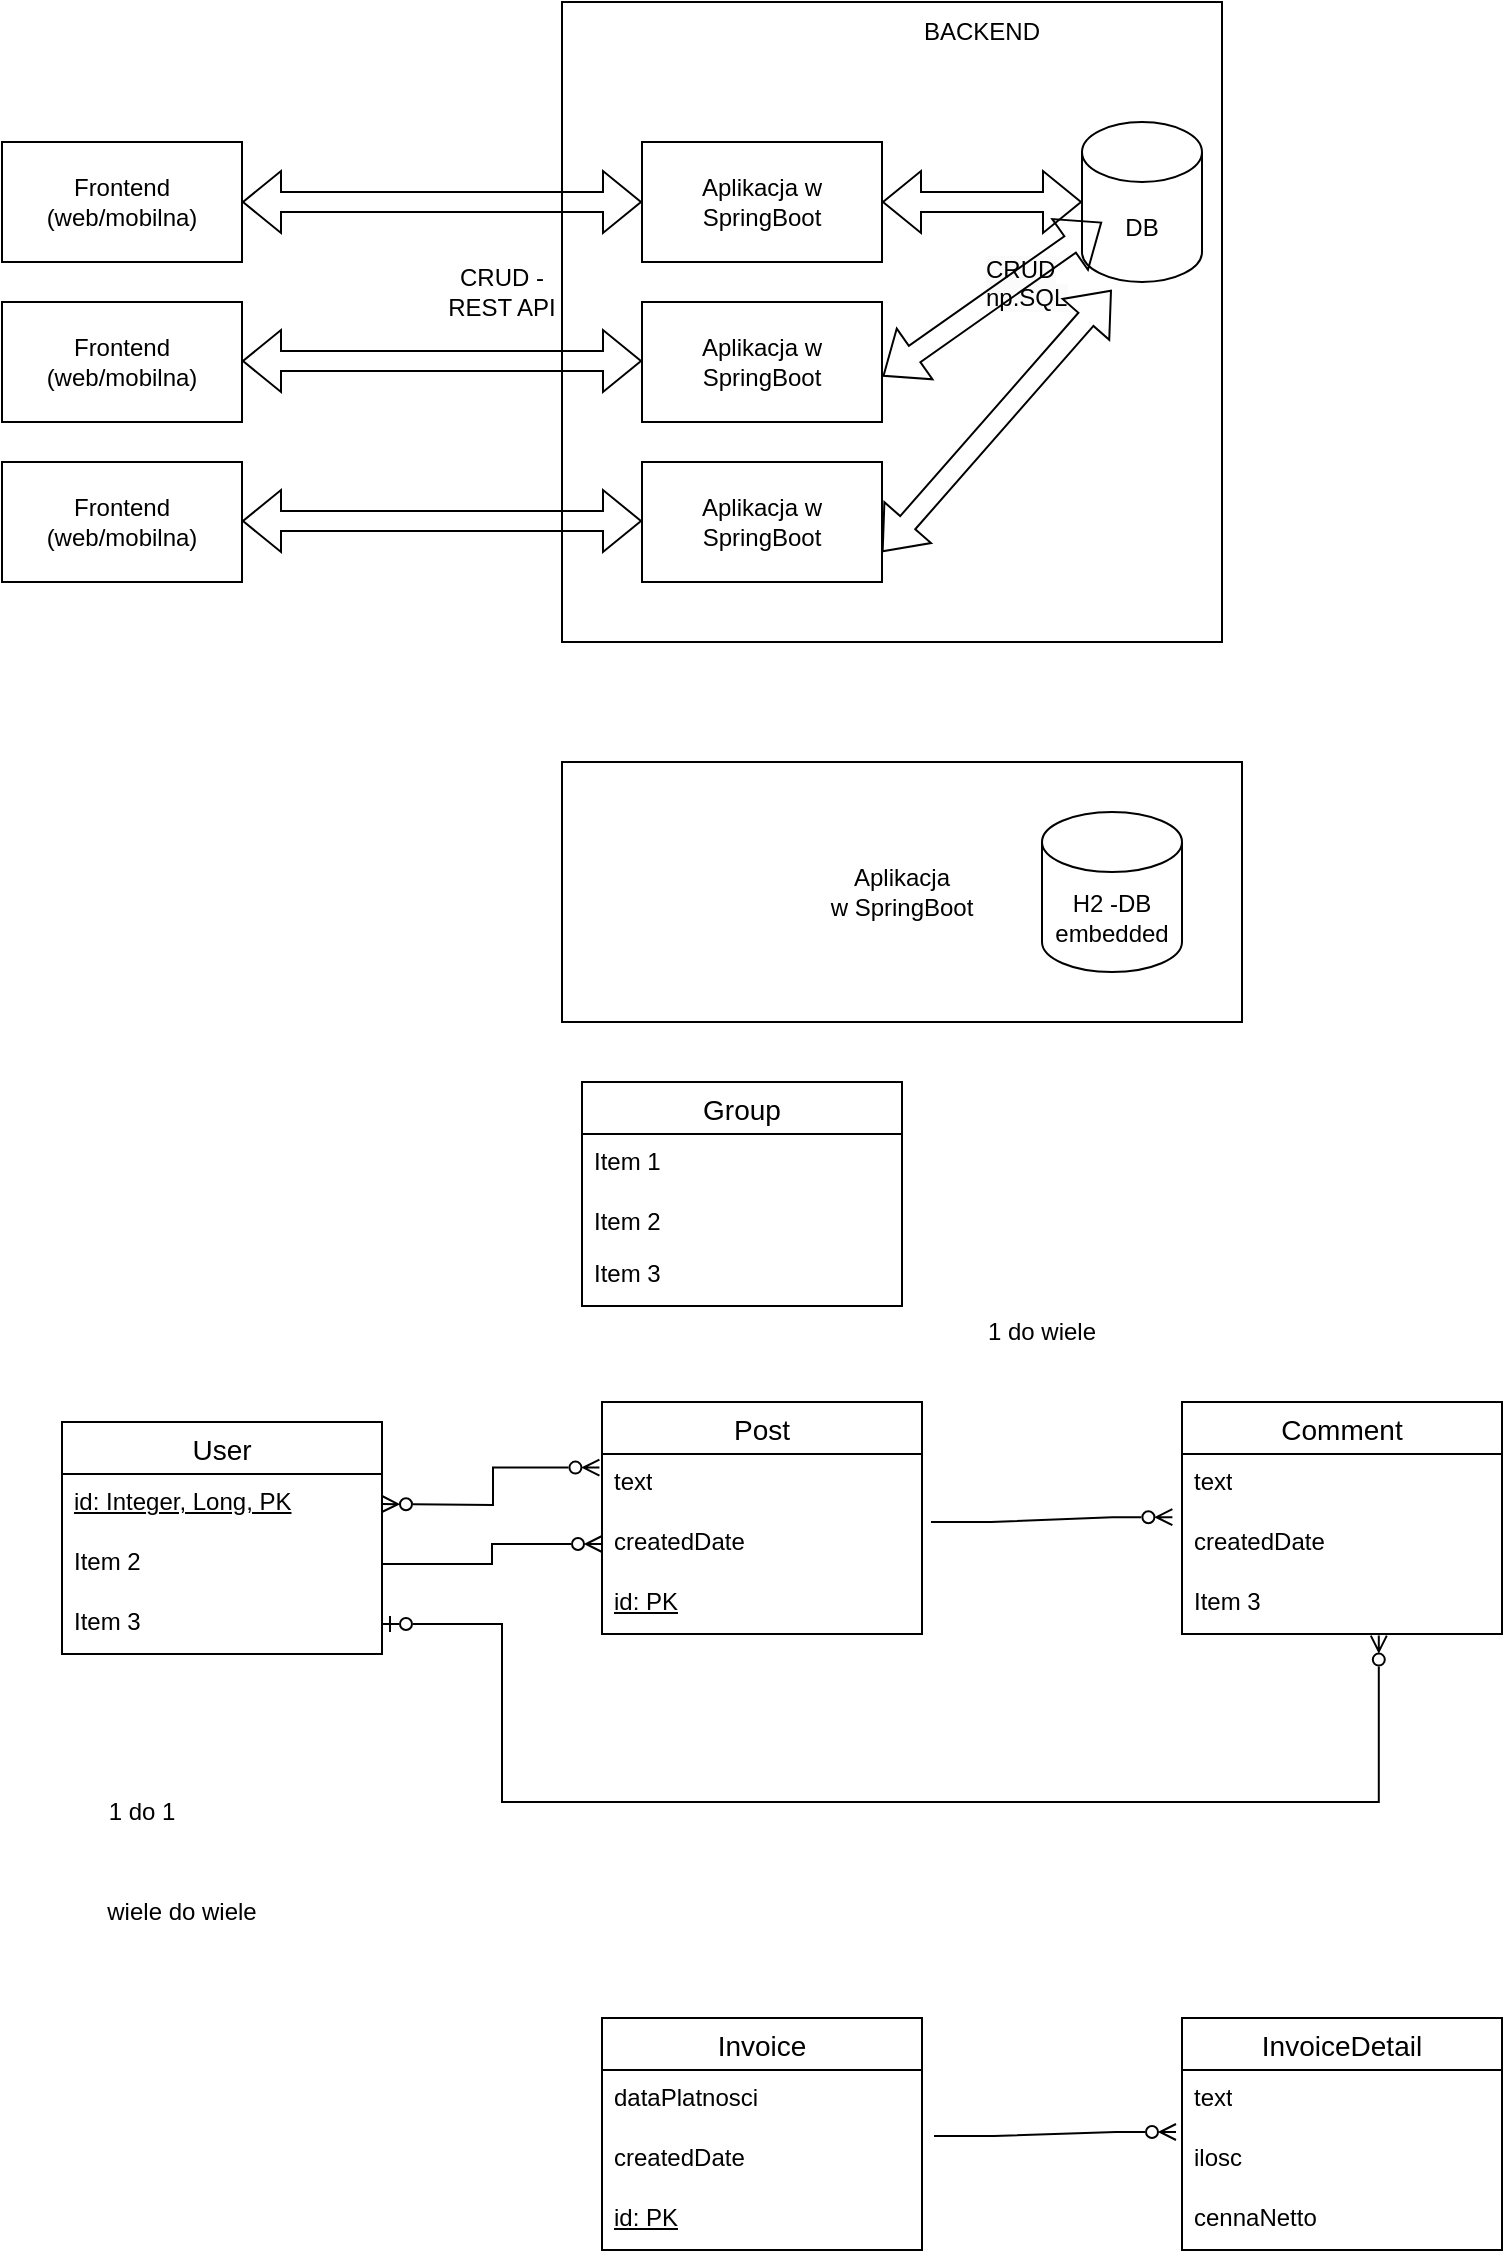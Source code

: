 <mxfile version="21.0.2" type="device"><diagram id="_tIUEeuETnLUZo8RzhHO" name="Strona-1"><mxGraphModel dx="1050" dy="590" grid="0" gridSize="10" guides="1" tooltips="1" connect="1" arrows="1" fold="1" page="0" pageScale="1" pageWidth="827" pageHeight="1169" math="0" shadow="0"><root><mxCell id="0"/><mxCell id="1" parent="0"/><mxCell id="fTLFproHHvTU2hqVz_ET-5" value="" style="rounded=0;whiteSpace=wrap;html=1;" parent="1" vertex="1"><mxGeometry x="340" y="40" width="330" height="320" as="geometry"/></mxCell><mxCell id="fTLFproHHvTU2hqVz_ET-1" value="Frontend&lt;br&gt;(web/mobilna)" style="rounded=0;whiteSpace=wrap;html=1;" parent="1" vertex="1"><mxGeometry x="60" y="110" width="120" height="60" as="geometry"/></mxCell><mxCell id="fTLFproHHvTU2hqVz_ET-2" value="Aplikacja w SpringBoot" style="rounded=0;whiteSpace=wrap;html=1;" parent="1" vertex="1"><mxGeometry x="380" y="110" width="120" height="60" as="geometry"/></mxCell><mxCell id="fTLFproHHvTU2hqVz_ET-3" value="DB" style="shape=cylinder3;whiteSpace=wrap;html=1;boundedLbl=1;backgroundOutline=1;size=15;" parent="1" vertex="1"><mxGeometry x="600" y="100" width="60" height="80" as="geometry"/></mxCell><mxCell id="fTLFproHHvTU2hqVz_ET-6" value="BACKEND" style="text;html=1;strokeColor=none;fillColor=none;align=center;verticalAlign=middle;whiteSpace=wrap;rounded=0;" parent="1" vertex="1"><mxGeometry x="520" y="40" width="60" height="30" as="geometry"/></mxCell><mxCell id="fTLFproHHvTU2hqVz_ET-7" value="" style="shape=flexArrow;endArrow=classic;startArrow=classic;html=1;rounded=0;exitX=1;exitY=0.5;exitDx=0;exitDy=0;entryX=0;entryY=0.5;entryDx=0;entryDy=0;" parent="1" source="fTLFproHHvTU2hqVz_ET-1" target="fTLFproHHvTU2hqVz_ET-2" edge="1"><mxGeometry width="100" height="100" relative="1" as="geometry"><mxPoint x="360" y="360" as="sourcePoint"/><mxPoint x="460" y="260" as="targetPoint"/></mxGeometry></mxCell><mxCell id="fTLFproHHvTU2hqVz_ET-8" value="" style="shape=flexArrow;endArrow=classic;startArrow=classic;html=1;rounded=0;entryX=0;entryY=0.5;entryDx=0;entryDy=0;entryPerimeter=0;exitX=1;exitY=0.5;exitDx=0;exitDy=0;" parent="1" source="fTLFproHHvTU2hqVz_ET-2" target="fTLFproHHvTU2hqVz_ET-3" edge="1"><mxGeometry width="100" height="100" relative="1" as="geometry"><mxPoint x="430" y="360" as="sourcePoint"/><mxPoint x="530" y="260" as="targetPoint"/></mxGeometry></mxCell><mxCell id="fTLFproHHvTU2hqVz_ET-9" value="CRUD" style="text;html=1;strokeColor=none;fillColor=none;align=center;verticalAlign=middle;whiteSpace=wrap;rounded=0;" parent="1" vertex="1"><mxGeometry x="60" y="180" width="60" height="30" as="geometry"/></mxCell><mxCell id="fTLFproHHvTU2hqVz_ET-11" value="&lt;span style=&quot;color: rgb(0, 0, 0); font-family: Helvetica; font-size: 12px; font-style: normal; font-variant-ligatures: normal; font-variant-caps: normal; font-weight: 400; letter-spacing: normal; orphans: 2; text-align: center; text-indent: 0px; text-transform: none; widows: 2; word-spacing: 0px; -webkit-text-stroke-width: 0px; background-color: rgb(251, 251, 251); text-decoration-thickness: initial; text-decoration-style: initial; text-decoration-color: initial; float: none; display: inline !important;&quot;&gt;CRUD&lt;br&gt;np.SQL&lt;br&gt;&lt;/span&gt;" style="text;whiteSpace=wrap;html=1;" parent="1" vertex="1"><mxGeometry x="550" y="160" width="40" height="30" as="geometry"/></mxCell><mxCell id="KwVyADNJQMfcYTY9GGfO-8" value="" style="group" vertex="1" connectable="0" parent="1"><mxGeometry x="340" y="420" width="340" height="130" as="geometry"/></mxCell><mxCell id="KwVyADNJQMfcYTY9GGfO-2" value="Aplikacja &lt;br&gt;w SpringBoot" style="rounded=0;whiteSpace=wrap;html=1;" vertex="1" parent="KwVyADNJQMfcYTY9GGfO-8"><mxGeometry width="340" height="130" as="geometry"/></mxCell><mxCell id="KwVyADNJQMfcYTY9GGfO-3" value="H2 -DB&lt;br&gt;embedded" style="shape=cylinder3;whiteSpace=wrap;html=1;boundedLbl=1;backgroundOutline=1;size=15;" vertex="1" parent="KwVyADNJQMfcYTY9GGfO-8"><mxGeometry x="240" y="25" width="70" height="80" as="geometry"/></mxCell><mxCell id="KwVyADNJQMfcYTY9GGfO-12" value="Aplikacja w SpringBoot" style="rounded=0;whiteSpace=wrap;html=1;" vertex="1" parent="1"><mxGeometry x="380" y="190" width="120" height="60" as="geometry"/></mxCell><mxCell id="KwVyADNJQMfcYTY9GGfO-13" value="Aplikacja w SpringBoot" style="rounded=0;whiteSpace=wrap;html=1;" vertex="1" parent="1"><mxGeometry x="380" y="270" width="120" height="60" as="geometry"/></mxCell><mxCell id="KwVyADNJQMfcYTY9GGfO-14" value="" style="shape=flexArrow;endArrow=classic;startArrow=classic;html=1;rounded=0;exitX=1;exitY=0.5;exitDx=0;exitDy=0;entryX=0;entryY=0.5;entryDx=0;entryDy=0;" edge="1" parent="1"><mxGeometry width="100" height="100" relative="1" as="geometry"><mxPoint x="180" y="219.5" as="sourcePoint"/><mxPoint x="380" y="219.5" as="targetPoint"/></mxGeometry></mxCell><mxCell id="KwVyADNJQMfcYTY9GGfO-15" value="" style="shape=flexArrow;endArrow=classic;startArrow=classic;html=1;rounded=0;exitX=1;exitY=0.5;exitDx=0;exitDy=0;entryX=0;entryY=0.5;entryDx=0;entryDy=0;" edge="1" parent="1"><mxGeometry width="100" height="100" relative="1" as="geometry"><mxPoint x="180" y="299.5" as="sourcePoint"/><mxPoint x="380" y="299.5" as="targetPoint"/></mxGeometry></mxCell><mxCell id="KwVyADNJQMfcYTY9GGfO-17" value="Frontend&lt;br&gt;(web/mobilna)" style="rounded=0;whiteSpace=wrap;html=1;" vertex="1" parent="1"><mxGeometry x="60" y="190" width="120" height="60" as="geometry"/></mxCell><mxCell id="KwVyADNJQMfcYTY9GGfO-18" value="Frontend&lt;br&gt;(web/mobilna)" style="rounded=0;whiteSpace=wrap;html=1;" vertex="1" parent="1"><mxGeometry x="60" y="270" width="120" height="60" as="geometry"/></mxCell><mxCell id="KwVyADNJQMfcYTY9GGfO-19" value="" style="shape=flexArrow;endArrow=classic;startArrow=classic;html=1;rounded=0;entryX=0;entryY=0.5;entryDx=0;entryDy=0;entryPerimeter=0;exitX=1.003;exitY=0.62;exitDx=0;exitDy=0;exitPerimeter=0;" edge="1" parent="1" source="KwVyADNJQMfcYTY9GGfO-12"><mxGeometry width="100" height="100" relative="1" as="geometry"><mxPoint x="510" y="150" as="sourcePoint"/><mxPoint x="610" y="150" as="targetPoint"/></mxGeometry></mxCell><mxCell id="KwVyADNJQMfcYTY9GGfO-20" value="" style="shape=flexArrow;endArrow=classic;startArrow=classic;html=1;rounded=0;entryX=0.247;entryY=1.05;entryDx=0;entryDy=0;entryPerimeter=0;exitX=1;exitY=0.75;exitDx=0;exitDy=0;" edge="1" parent="1" source="KwVyADNJQMfcYTY9GGfO-13" target="fTLFproHHvTU2hqVz_ET-3"><mxGeometry width="100" height="100" relative="1" as="geometry"><mxPoint x="520" y="160" as="sourcePoint"/><mxPoint x="620" y="160" as="targetPoint"/></mxGeometry></mxCell><mxCell id="KwVyADNJQMfcYTY9GGfO-34" value="Post" style="swimlane;fontStyle=0;childLayout=stackLayout;horizontal=1;startSize=26;horizontalStack=0;resizeParent=1;resizeParentMax=0;resizeLast=0;collapsible=1;marginBottom=0;align=center;fontSize=14;" vertex="1" parent="1"><mxGeometry x="360" y="740" width="160" height="116" as="geometry"/></mxCell><mxCell id="KwVyADNJQMfcYTY9GGfO-35" value="text" style="text;strokeColor=none;fillColor=none;spacingLeft=4;spacingRight=4;overflow=hidden;rotatable=0;points=[[0,0.5],[1,0.5]];portConstraint=eastwest;fontSize=12;whiteSpace=wrap;html=1;" vertex="1" parent="KwVyADNJQMfcYTY9GGfO-34"><mxGeometry y="26" width="160" height="30" as="geometry"/></mxCell><mxCell id="KwVyADNJQMfcYTY9GGfO-36" value="createdDate" style="text;strokeColor=none;fillColor=none;spacingLeft=4;spacingRight=4;overflow=hidden;rotatable=0;points=[[0,0.5],[1,0.5]];portConstraint=eastwest;fontSize=12;whiteSpace=wrap;html=1;" vertex="1" parent="KwVyADNJQMfcYTY9GGfO-34"><mxGeometry y="56" width="160" height="30" as="geometry"/></mxCell><mxCell id="KwVyADNJQMfcYTY9GGfO-37" value="&lt;u&gt;id: PK&lt;/u&gt;" style="text;strokeColor=none;fillColor=none;spacingLeft=4;spacingRight=4;overflow=hidden;rotatable=0;points=[[0,0.5],[1,0.5]];portConstraint=eastwest;fontSize=12;whiteSpace=wrap;html=1;" vertex="1" parent="KwVyADNJQMfcYTY9GGfO-34"><mxGeometry y="86" width="160" height="30" as="geometry"/></mxCell><mxCell id="KwVyADNJQMfcYTY9GGfO-38" value="Comment" style="swimlane;fontStyle=0;childLayout=stackLayout;horizontal=1;startSize=26;horizontalStack=0;resizeParent=1;resizeParentMax=0;resizeLast=0;collapsible=1;marginBottom=0;align=center;fontSize=14;" vertex="1" parent="1"><mxGeometry x="650" y="740" width="160" height="116" as="geometry"/></mxCell><mxCell id="KwVyADNJQMfcYTY9GGfO-39" value="text" style="text;strokeColor=none;fillColor=none;spacingLeft=4;spacingRight=4;overflow=hidden;rotatable=0;points=[[0,0.5],[1,0.5]];portConstraint=eastwest;fontSize=12;whiteSpace=wrap;html=1;" vertex="1" parent="KwVyADNJQMfcYTY9GGfO-38"><mxGeometry y="26" width="160" height="30" as="geometry"/></mxCell><mxCell id="KwVyADNJQMfcYTY9GGfO-40" value="createdDate" style="text;strokeColor=none;fillColor=none;spacingLeft=4;spacingRight=4;overflow=hidden;rotatable=0;points=[[0,0.5],[1,0.5]];portConstraint=eastwest;fontSize=12;whiteSpace=wrap;html=1;" vertex="1" parent="KwVyADNJQMfcYTY9GGfO-38"><mxGeometry y="56" width="160" height="30" as="geometry"/></mxCell><mxCell id="KwVyADNJQMfcYTY9GGfO-41" value="Item 3" style="text;strokeColor=none;fillColor=none;spacingLeft=4;spacingRight=4;overflow=hidden;rotatable=0;points=[[0,0.5],[1,0.5]];portConstraint=eastwest;fontSize=12;whiteSpace=wrap;html=1;" vertex="1" parent="KwVyADNJQMfcYTY9GGfO-38"><mxGeometry y="86" width="160" height="30" as="geometry"/></mxCell><mxCell id="KwVyADNJQMfcYTY9GGfO-46" value="CRUD - REST API" style="text;html=1;strokeColor=none;fillColor=none;align=center;verticalAlign=middle;whiteSpace=wrap;rounded=0;" vertex="1" parent="1"><mxGeometry x="280" y="170" width="60" height="30" as="geometry"/></mxCell><mxCell id="KwVyADNJQMfcYTY9GGfO-48" value="1 do wiele" style="text;html=1;strokeColor=none;fillColor=none;align=center;verticalAlign=middle;whiteSpace=wrap;rounded=0;" vertex="1" parent="1"><mxGeometry x="550" y="690" width="60" height="30" as="geometry"/></mxCell><mxCell id="KwVyADNJQMfcYTY9GGfO-51" value="" style="edgeStyle=entityRelationEdgeStyle;fontSize=12;html=1;endArrow=ERzeroToMany;rounded=0;entryX=-0.03;entryY=0.053;entryDx=0;entryDy=0;entryPerimeter=0;exitX=1.028;exitY=0.133;exitDx=0;exitDy=0;exitPerimeter=0;endFill=0;startArrow=none;startFill=0;" edge="1" parent="1" source="KwVyADNJQMfcYTY9GGfO-36" target="KwVyADNJQMfcYTY9GGfO-40"><mxGeometry width="100" height="100" relative="1" as="geometry"><mxPoint x="540" y="950" as="sourcePoint"/><mxPoint x="640" y="850" as="targetPoint"/></mxGeometry></mxCell><mxCell id="KwVyADNJQMfcYTY9GGfO-59" value="User" style="swimlane;fontStyle=0;childLayout=stackLayout;horizontal=1;startSize=26;horizontalStack=0;resizeParent=1;resizeParentMax=0;resizeLast=0;collapsible=1;marginBottom=0;align=center;fontSize=14;" vertex="1" parent="1"><mxGeometry x="90" y="750" width="160" height="116" as="geometry"/></mxCell><mxCell id="KwVyADNJQMfcYTY9GGfO-60" value="&lt;u&gt;id: Integer, Long, PK&lt;/u&gt;" style="text;strokeColor=none;fillColor=none;spacingLeft=4;spacingRight=4;overflow=hidden;rotatable=0;points=[[0,0.5],[1,0.5]];portConstraint=eastwest;fontSize=12;whiteSpace=wrap;html=1;" vertex="1" parent="KwVyADNJQMfcYTY9GGfO-59"><mxGeometry y="26" width="160" height="30" as="geometry"/></mxCell><mxCell id="KwVyADNJQMfcYTY9GGfO-61" value="Item 2" style="text;strokeColor=none;fillColor=none;spacingLeft=4;spacingRight=4;overflow=hidden;rotatable=0;points=[[0,0.5],[1,0.5]];portConstraint=eastwest;fontSize=12;whiteSpace=wrap;html=1;" vertex="1" parent="KwVyADNJQMfcYTY9GGfO-59"><mxGeometry y="56" width="160" height="30" as="geometry"/></mxCell><mxCell id="KwVyADNJQMfcYTY9GGfO-62" value="Item 3" style="text;strokeColor=none;fillColor=none;spacingLeft=4;spacingRight=4;overflow=hidden;rotatable=0;points=[[0,0.5],[1,0.5]];portConstraint=eastwest;fontSize=12;whiteSpace=wrap;html=1;" vertex="1" parent="KwVyADNJQMfcYTY9GGfO-59"><mxGeometry y="86" width="160" height="30" as="geometry"/></mxCell><mxCell id="KwVyADNJQMfcYTY9GGfO-63" value="1 do 1" style="text;html=1;strokeColor=none;fillColor=none;align=center;verticalAlign=middle;whiteSpace=wrap;rounded=0;" vertex="1" parent="1"><mxGeometry x="100" y="930" width="60" height="30" as="geometry"/></mxCell><mxCell id="KwVyADNJQMfcYTY9GGfO-64" value="wiele do wiele" style="text;html=1;strokeColor=none;fillColor=none;align=center;verticalAlign=middle;whiteSpace=wrap;rounded=0;" vertex="1" parent="1"><mxGeometry x="100" y="980" width="100" height="30" as="geometry"/></mxCell><mxCell id="KwVyADNJQMfcYTY9GGfO-66" style="edgeStyle=orthogonalEdgeStyle;rounded=0;orthogonalLoop=1;jettySize=auto;html=1;exitX=1;exitY=0.5;exitDx=0;exitDy=0;entryX=0;entryY=0.5;entryDx=0;entryDy=0;endArrow=ERzeroToMany;endFill=0;" edge="1" parent="1" source="KwVyADNJQMfcYTY9GGfO-61" target="KwVyADNJQMfcYTY9GGfO-36"><mxGeometry relative="1" as="geometry"/></mxCell><mxCell id="KwVyADNJQMfcYTY9GGfO-67" style="edgeStyle=orthogonalEdgeStyle;rounded=0;orthogonalLoop=1;jettySize=auto;html=1;entryX=0.615;entryY=1.027;entryDx=0;entryDy=0;entryPerimeter=0;endArrow=ERzeroToMany;endFill=0;startArrow=ERzeroToOne;startFill=0;" edge="1" parent="1" source="KwVyADNJQMfcYTY9GGfO-62" target="KwVyADNJQMfcYTY9GGfO-41"><mxGeometry relative="1" as="geometry"><Array as="points"><mxPoint x="310" y="851"/><mxPoint x="310" y="940"/><mxPoint x="748" y="940"/></Array></mxGeometry></mxCell><mxCell id="KwVyADNJQMfcYTY9GGfO-68" value="Group" style="swimlane;fontStyle=0;childLayout=stackLayout;horizontal=1;startSize=26;horizontalStack=0;resizeParent=1;resizeParentMax=0;resizeLast=0;collapsible=1;marginBottom=0;align=center;fontSize=14;" vertex="1" parent="1"><mxGeometry x="350" y="580" width="160" height="112" as="geometry"/></mxCell><mxCell id="KwVyADNJQMfcYTY9GGfO-69" value="Item 1" style="text;strokeColor=none;fillColor=none;spacingLeft=4;spacingRight=4;overflow=hidden;rotatable=0;points=[[0,0.5],[1,0.5]];portConstraint=eastwest;fontSize=12;whiteSpace=wrap;html=1;" vertex="1" parent="KwVyADNJQMfcYTY9GGfO-68"><mxGeometry y="26" width="160" height="30" as="geometry"/></mxCell><mxCell id="KwVyADNJQMfcYTY9GGfO-70" value="Item 2" style="text;strokeColor=none;fillColor=none;spacingLeft=4;spacingRight=4;overflow=hidden;rotatable=0;points=[[0,0.5],[1,0.5]];portConstraint=eastwest;fontSize=12;whiteSpace=wrap;html=1;" vertex="1" parent="KwVyADNJQMfcYTY9GGfO-68"><mxGeometry y="56" width="160" height="26" as="geometry"/></mxCell><mxCell id="KwVyADNJQMfcYTY9GGfO-71" value="Item 3" style="text;strokeColor=none;fillColor=none;spacingLeft=4;spacingRight=4;overflow=hidden;rotatable=0;points=[[0,0.5],[1,0.5]];portConstraint=eastwest;fontSize=12;whiteSpace=wrap;html=1;" vertex="1" parent="KwVyADNJQMfcYTY9GGfO-68"><mxGeometry y="82" width="160" height="30" as="geometry"/></mxCell><mxCell id="KwVyADNJQMfcYTY9GGfO-72" style="edgeStyle=orthogonalEdgeStyle;rounded=0;orthogonalLoop=1;jettySize=auto;html=1;entryX=-0.008;entryY=0.227;entryDx=0;entryDy=0;entryPerimeter=0;endArrow=ERzeroToMany;endFill=0;startArrow=ERzeroToMany;startFill=0;" edge="1" parent="1" target="KwVyADNJQMfcYTY9GGfO-35"><mxGeometry relative="1" as="geometry"><mxPoint x="250" y="791" as="sourcePoint"/></mxGeometry></mxCell><mxCell id="KwVyADNJQMfcYTY9GGfO-82" value="Invoice" style="swimlane;fontStyle=0;childLayout=stackLayout;horizontal=1;startSize=26;horizontalStack=0;resizeParent=1;resizeParentMax=0;resizeLast=0;collapsible=1;marginBottom=0;align=center;fontSize=14;" vertex="1" parent="1"><mxGeometry x="360" y="1048" width="160" height="116" as="geometry"/></mxCell><mxCell id="KwVyADNJQMfcYTY9GGfO-83" value="dataPlatnosci" style="text;strokeColor=none;fillColor=none;spacingLeft=4;spacingRight=4;overflow=hidden;rotatable=0;points=[[0,0.5],[1,0.5]];portConstraint=eastwest;fontSize=12;whiteSpace=wrap;html=1;" vertex="1" parent="KwVyADNJQMfcYTY9GGfO-82"><mxGeometry y="26" width="160" height="30" as="geometry"/></mxCell><mxCell id="KwVyADNJQMfcYTY9GGfO-84" value="createdDate" style="text;strokeColor=none;fillColor=none;spacingLeft=4;spacingRight=4;overflow=hidden;rotatable=0;points=[[0,0.5],[1,0.5]];portConstraint=eastwest;fontSize=12;whiteSpace=wrap;html=1;" vertex="1" parent="KwVyADNJQMfcYTY9GGfO-82"><mxGeometry y="56" width="160" height="30" as="geometry"/></mxCell><mxCell id="KwVyADNJQMfcYTY9GGfO-85" value="&lt;u&gt;id: PK&lt;/u&gt;" style="text;strokeColor=none;fillColor=none;spacingLeft=4;spacingRight=4;overflow=hidden;rotatable=0;points=[[0,0.5],[1,0.5]];portConstraint=eastwest;fontSize=12;whiteSpace=wrap;html=1;" vertex="1" parent="KwVyADNJQMfcYTY9GGfO-82"><mxGeometry y="86" width="160" height="30" as="geometry"/></mxCell><mxCell id="KwVyADNJQMfcYTY9GGfO-86" value="InvoiceDetail" style="swimlane;fontStyle=0;childLayout=stackLayout;horizontal=1;startSize=26;horizontalStack=0;resizeParent=1;resizeParentMax=0;resizeLast=0;collapsible=1;marginBottom=0;align=center;fontSize=14;" vertex="1" parent="1"><mxGeometry x="650" y="1048" width="160" height="116" as="geometry"/></mxCell><mxCell id="KwVyADNJQMfcYTY9GGfO-87" value="text" style="text;strokeColor=none;fillColor=none;spacingLeft=4;spacingRight=4;overflow=hidden;rotatable=0;points=[[0,0.5],[1,0.5]];portConstraint=eastwest;fontSize=12;whiteSpace=wrap;html=1;" vertex="1" parent="KwVyADNJQMfcYTY9GGfO-86"><mxGeometry y="26" width="160" height="30" as="geometry"/></mxCell><mxCell id="KwVyADNJQMfcYTY9GGfO-88" value="ilosc" style="text;strokeColor=none;fillColor=none;spacingLeft=4;spacingRight=4;overflow=hidden;rotatable=0;points=[[0,0.5],[1,0.5]];portConstraint=eastwest;fontSize=12;whiteSpace=wrap;html=1;" vertex="1" parent="KwVyADNJQMfcYTY9GGfO-86"><mxGeometry y="56" width="160" height="30" as="geometry"/></mxCell><mxCell id="KwVyADNJQMfcYTY9GGfO-89" value="cennaNetto" style="text;strokeColor=none;fillColor=none;spacingLeft=4;spacingRight=4;overflow=hidden;rotatable=0;points=[[0,0.5],[1,0.5]];portConstraint=eastwest;fontSize=12;whiteSpace=wrap;html=1;" vertex="1" parent="KwVyADNJQMfcYTY9GGfO-86"><mxGeometry y="86" width="160" height="30" as="geometry"/></mxCell><mxCell id="KwVyADNJQMfcYTY9GGfO-91" value="" style="edgeStyle=entityRelationEdgeStyle;fontSize=12;html=1;endArrow=ERzeroToMany;rounded=0;entryX=-0.03;entryY=0.053;entryDx=0;entryDy=0;entryPerimeter=0;exitX=1.028;exitY=0.133;exitDx=0;exitDy=0;exitPerimeter=0;endFill=0;startArrow=none;startFill=0;" edge="1" parent="1"><mxGeometry width="100" height="100" relative="1" as="geometry"><mxPoint x="526" y="1107" as="sourcePoint"/><mxPoint x="647" y="1105" as="targetPoint"/></mxGeometry></mxCell></root></mxGraphModel></diagram></mxfile>